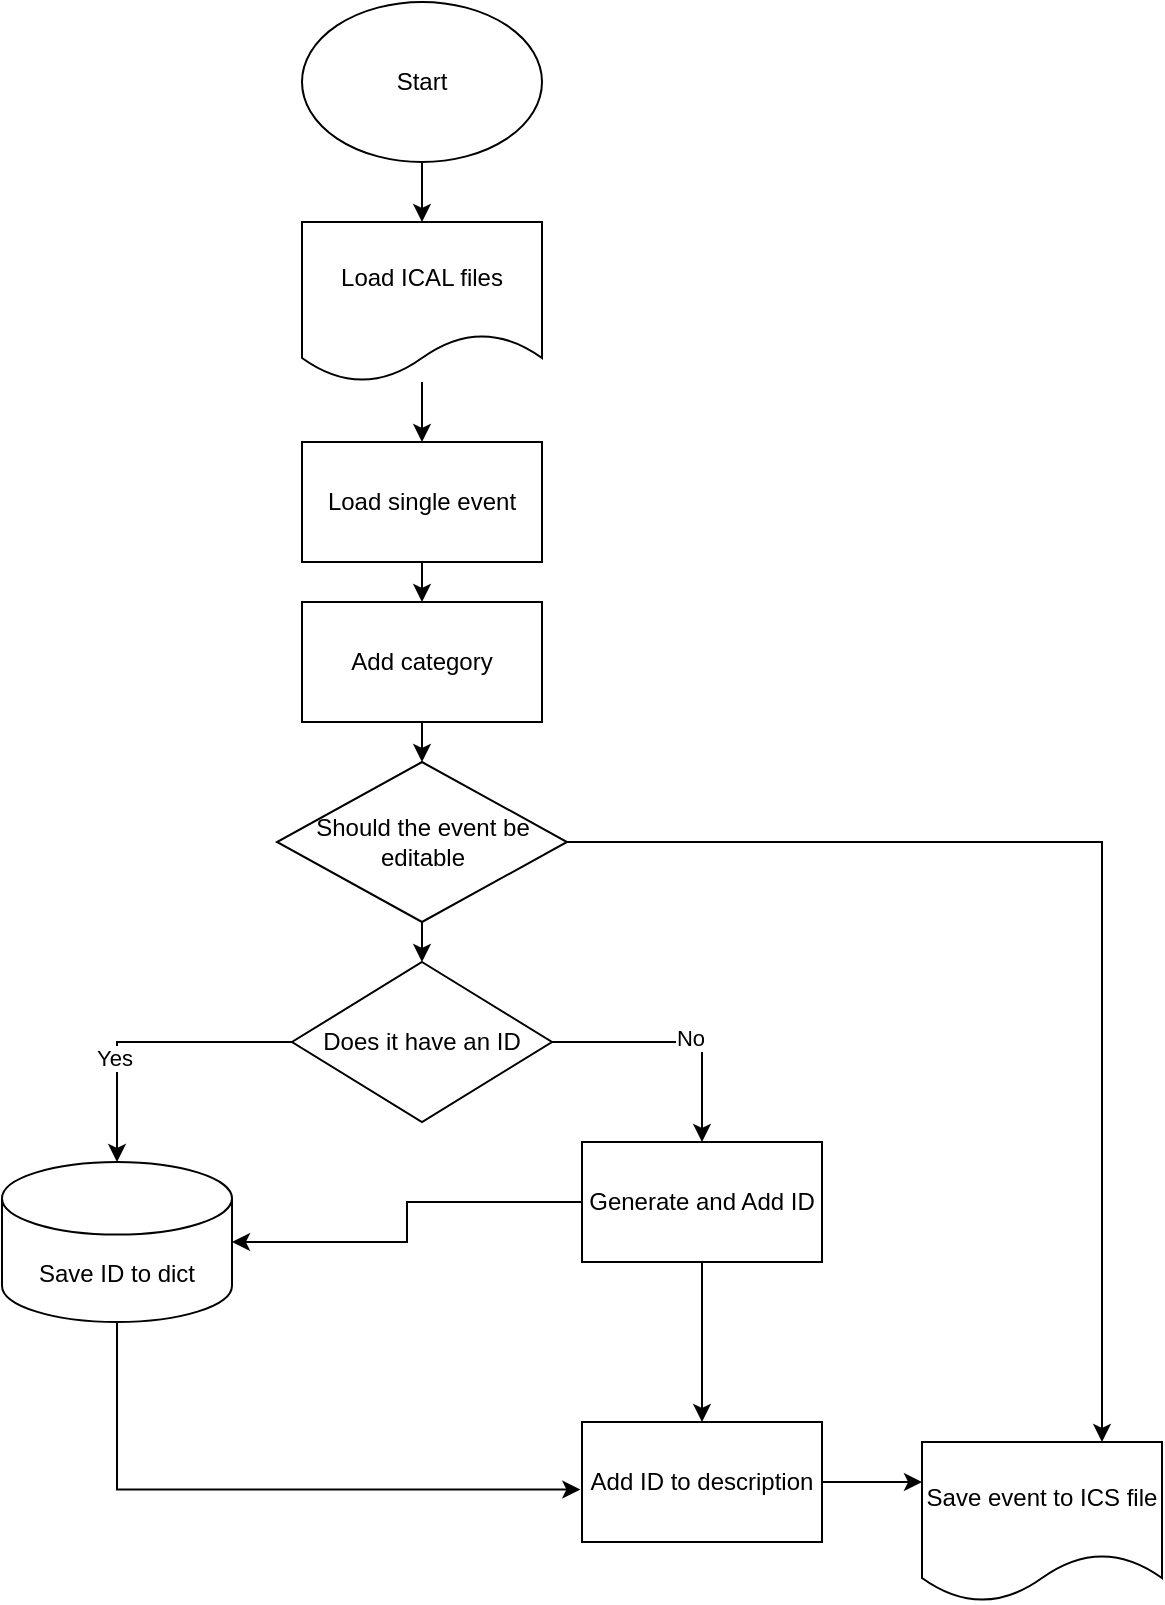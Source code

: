 <mxfile version="24.7.17" pages="3">
  <diagram name="Load ical 2 pda" id="KGHJc8oXKq7Qtk-ehbvM">
    <mxGraphModel dx="988" dy="1740" grid="1" gridSize="10" guides="1" tooltips="1" connect="1" arrows="1" fold="1" page="1" pageScale="1" pageWidth="827" pageHeight="1169" math="0" shadow="0">
      <root>
        <mxCell id="0" />
        <mxCell id="1" parent="0" />
        <mxCell id="xlkfc-KfxaTiw6dGTx92-3" value="" style="edgeStyle=orthogonalEdgeStyle;rounded=0;orthogonalLoop=1;jettySize=auto;html=1;" parent="1" source="xlkfc-KfxaTiw6dGTx92-1" target="xlkfc-KfxaTiw6dGTx92-2" edge="1">
          <mxGeometry relative="1" as="geometry" />
        </mxCell>
        <mxCell id="xlkfc-KfxaTiw6dGTx92-1" value="Start" style="ellipse;whiteSpace=wrap;html=1;" parent="1" vertex="1">
          <mxGeometry x="310" y="-30" width="120" height="80" as="geometry" />
        </mxCell>
        <mxCell id="xlkfc-KfxaTiw6dGTx92-5" value="" style="edgeStyle=orthogonalEdgeStyle;rounded=0;orthogonalLoop=1;jettySize=auto;html=1;" parent="1" source="xlkfc-KfxaTiw6dGTx92-2" target="xlkfc-KfxaTiw6dGTx92-4" edge="1">
          <mxGeometry relative="1" as="geometry" />
        </mxCell>
        <mxCell id="xlkfc-KfxaTiw6dGTx92-2" value="Load ICAL files" style="shape=document;whiteSpace=wrap;html=1;boundedLbl=1;" parent="1" vertex="1">
          <mxGeometry x="310" y="80" width="120" height="80" as="geometry" />
        </mxCell>
        <mxCell id="6VRu-ToVgBLqZKasGNIJ-2" style="edgeStyle=orthogonalEdgeStyle;rounded=0;orthogonalLoop=1;jettySize=auto;html=1;exitX=0.5;exitY=1;exitDx=0;exitDy=0;entryX=0.5;entryY=0;entryDx=0;entryDy=0;" parent="1" source="xlkfc-KfxaTiw6dGTx92-4" edge="1">
          <mxGeometry relative="1" as="geometry">
            <mxPoint x="370" y="270" as="targetPoint" />
          </mxGeometry>
        </mxCell>
        <mxCell id="xlkfc-KfxaTiw6dGTx92-4" value="Load single event" style="rounded=0;whiteSpace=wrap;html=1;" parent="1" vertex="1">
          <mxGeometry x="310" y="190" width="120" height="60" as="geometry" />
        </mxCell>
        <mxCell id="xlkfc-KfxaTiw6dGTx92-11" style="edgeStyle=orthogonalEdgeStyle;rounded=0;orthogonalLoop=1;jettySize=auto;html=1;exitX=0;exitY=0.5;exitDx=0;exitDy=0;entryX=0.5;entryY=0;entryDx=0;entryDy=0;" parent="1" source="xlkfc-KfxaTiw6dGTx92-6" target="xlkfc-KfxaTiw6dGTx92-14" edge="1">
          <mxGeometry relative="1" as="geometry">
            <mxPoint x="245" y="575" as="targetPoint" />
          </mxGeometry>
        </mxCell>
        <mxCell id="xlkfc-KfxaTiw6dGTx92-13" value="Yes" style="edgeLabel;html=1;align=center;verticalAlign=middle;resizable=0;points=[];" parent="xlkfc-KfxaTiw6dGTx92-11" vertex="1" connectable="0">
          <mxGeometry x="0.298" y="-2" relative="1" as="geometry">
            <mxPoint as="offset" />
          </mxGeometry>
        </mxCell>
        <mxCell id="xlkfc-KfxaTiw6dGTx92-6" value="Does it have an ID" style="rhombus;whiteSpace=wrap;html=1;" parent="1" vertex="1">
          <mxGeometry x="305" y="450" width="130" height="80" as="geometry" />
        </mxCell>
        <mxCell id="xlkfc-KfxaTiw6dGTx92-8" value="Save event to ICS file" style="shape=document;whiteSpace=wrap;html=1;boundedLbl=1;" parent="1" vertex="1">
          <mxGeometry x="620" y="690" width="120" height="80" as="geometry" />
        </mxCell>
        <mxCell id="xlkfc-KfxaTiw6dGTx92-14" value="Save ID to dict" style="shape=cylinder3;whiteSpace=wrap;html=1;boundedLbl=1;backgroundOutline=1;size=18.154;" parent="1" vertex="1">
          <mxGeometry x="160" y="550" width="115" height="80" as="geometry" />
        </mxCell>
        <mxCell id="xlkfc-KfxaTiw6dGTx92-17" value="" style="edgeStyle=orthogonalEdgeStyle;rounded=0;orthogonalLoop=1;jettySize=auto;html=1;exitX=1;exitY=0.5;exitDx=0;exitDy=0;" parent="1" source="xlkfc-KfxaTiw6dGTx92-6" target="xlkfc-KfxaTiw6dGTx92-19" edge="1">
          <mxGeometry relative="1" as="geometry">
            <mxPoint x="435" y="490" as="sourcePoint" />
            <mxPoint x="510" y="780" as="targetPoint" />
          </mxGeometry>
        </mxCell>
        <mxCell id="xlkfc-KfxaTiw6dGTx92-21" value="No" style="edgeLabel;html=1;align=center;verticalAlign=middle;resizable=0;points=[];" parent="xlkfc-KfxaTiw6dGTx92-17" vertex="1" connectable="0">
          <mxGeometry x="0.094" y="2" relative="1" as="geometry">
            <mxPoint as="offset" />
          </mxGeometry>
        </mxCell>
        <mxCell id="_7EldUlOoWnVr_qcqjVi-3" style="edgeStyle=orthogonalEdgeStyle;rounded=0;orthogonalLoop=1;jettySize=auto;html=1;exitX=0.5;exitY=1;exitDx=0;exitDy=0;entryX=0.5;entryY=0;entryDx=0;entryDy=0;" edge="1" parent="1" source="xlkfc-KfxaTiw6dGTx92-19" target="_7EldUlOoWnVr_qcqjVi-2">
          <mxGeometry relative="1" as="geometry" />
        </mxCell>
        <mxCell id="xlkfc-KfxaTiw6dGTx92-19" value="Generate and Add ID" style="rounded=0;whiteSpace=wrap;html=1;" parent="1" vertex="1">
          <mxGeometry x="450" y="540" width="120" height="60" as="geometry" />
        </mxCell>
        <mxCell id="6VRu-ToVgBLqZKasGNIJ-3" style="edgeStyle=orthogonalEdgeStyle;rounded=0;orthogonalLoop=1;jettySize=auto;html=1;exitX=0.5;exitY=1;exitDx=0;exitDy=0;entryX=0.5;entryY=0;entryDx=0;entryDy=0;" parent="1" source="6VRu-ToVgBLqZKasGNIJ-1" target="xlkfc-KfxaTiw6dGTx92-6" edge="1">
          <mxGeometry relative="1" as="geometry" />
        </mxCell>
        <mxCell id="0n0tIqgrPxWZMYdrbeJy-1" style="edgeStyle=orthogonalEdgeStyle;rounded=0;orthogonalLoop=1;jettySize=auto;html=1;exitX=1;exitY=0.5;exitDx=0;exitDy=0;entryX=0.75;entryY=0;entryDx=0;entryDy=0;" edge="1" parent="1" source="6VRu-ToVgBLqZKasGNIJ-1" target="xlkfc-KfxaTiw6dGTx92-8">
          <mxGeometry relative="1" as="geometry" />
        </mxCell>
        <mxCell id="6VRu-ToVgBLqZKasGNIJ-1" value="Should the event be editable" style="rhombus;whiteSpace=wrap;html=1;" parent="1" vertex="1">
          <mxGeometry x="297.5" y="350" width="145" height="80" as="geometry" />
        </mxCell>
        <mxCell id="6VRu-ToVgBLqZKasGNIJ-8" style="edgeStyle=orthogonalEdgeStyle;rounded=0;orthogonalLoop=1;jettySize=auto;html=1;exitX=0.5;exitY=1;exitDx=0;exitDy=0;entryX=0.5;entryY=0;entryDx=0;entryDy=0;" parent="1" source="6VRu-ToVgBLqZKasGNIJ-7" target="6VRu-ToVgBLqZKasGNIJ-1" edge="1">
          <mxGeometry relative="1" as="geometry" />
        </mxCell>
        <mxCell id="6VRu-ToVgBLqZKasGNIJ-7" value="Add category" style="rounded=0;whiteSpace=wrap;html=1;" parent="1" vertex="1">
          <mxGeometry x="310" y="270" width="120" height="60" as="geometry" />
        </mxCell>
        <mxCell id="_7EldUlOoWnVr_qcqjVi-1" style="edgeStyle=orthogonalEdgeStyle;rounded=0;orthogonalLoop=1;jettySize=auto;html=1;exitX=0;exitY=0.5;exitDx=0;exitDy=0;entryX=1;entryY=0.5;entryDx=0;entryDy=0;entryPerimeter=0;" edge="1" parent="1" source="xlkfc-KfxaTiw6dGTx92-19" target="xlkfc-KfxaTiw6dGTx92-14">
          <mxGeometry relative="1" as="geometry" />
        </mxCell>
        <mxCell id="_7EldUlOoWnVr_qcqjVi-4" style="edgeStyle=orthogonalEdgeStyle;rounded=0;orthogonalLoop=1;jettySize=auto;html=1;exitX=1;exitY=0.5;exitDx=0;exitDy=0;entryX=0;entryY=0.25;entryDx=0;entryDy=0;" edge="1" parent="1" source="_7EldUlOoWnVr_qcqjVi-2" target="xlkfc-KfxaTiw6dGTx92-8">
          <mxGeometry relative="1" as="geometry" />
        </mxCell>
        <mxCell id="_7EldUlOoWnVr_qcqjVi-2" value="Add ID to description" style="rounded=0;whiteSpace=wrap;html=1;" vertex="1" parent="1">
          <mxGeometry x="450" y="680" width="120" height="60" as="geometry" />
        </mxCell>
        <mxCell id="_7EldUlOoWnVr_qcqjVi-5" style="edgeStyle=orthogonalEdgeStyle;rounded=0;orthogonalLoop=1;jettySize=auto;html=1;exitX=0.5;exitY=1;exitDx=0;exitDy=0;exitPerimeter=0;entryX=-0.007;entryY=0.563;entryDx=0;entryDy=0;entryPerimeter=0;" edge="1" parent="1" source="xlkfc-KfxaTiw6dGTx92-14" target="_7EldUlOoWnVr_qcqjVi-2">
          <mxGeometry relative="1" as="geometry" />
        </mxCell>
      </root>
    </mxGraphModel>
  </diagram>
  <diagram id="fiTGhadwW44tlcgbOGuI" name="Sync pda">
    <mxGraphModel dx="594" dy="1711" grid="1" gridSize="10" guides="1" tooltips="1" connect="1" arrows="1" fold="1" page="1" pageScale="1" pageWidth="827" pageHeight="1169" math="0" shadow="0">
      <root>
        <mxCell id="0" />
        <mxCell id="1" parent="0" />
        <mxCell id="jdSR-VRuaLXUiAP0fNDn-4" style="edgeStyle=orthogonalEdgeStyle;rounded=0;orthogonalLoop=1;jettySize=auto;html=1;exitX=0.5;exitY=1;exitDx=0;exitDy=0;entryX=0.5;entryY=0;entryDx=0;entryDy=0;" parent="1" source="jdSR-VRuaLXUiAP0fNDn-2" target="jdSR-VRuaLXUiAP0fNDn-3" edge="1">
          <mxGeometry relative="1" as="geometry" />
        </mxCell>
        <mxCell id="jdSR-VRuaLXUiAP0fNDn-2" value="Sync calendar to PDA" style="ellipse;whiteSpace=wrap;html=1;" parent="1" vertex="1">
          <mxGeometry x="90" y="100" width="120" height="80" as="geometry" />
        </mxCell>
        <mxCell id="jdSR-VRuaLXUiAP0fNDn-6" style="edgeStyle=orthogonalEdgeStyle;rounded=0;orthogonalLoop=1;jettySize=auto;html=1;exitX=0.5;exitY=1;exitDx=0;exitDy=0;entryX=0.5;entryY=0;entryDx=0;entryDy=0;" parent="1" source="jdSR-VRuaLXUiAP0fNDn-3" target="jdSR-VRuaLXUiAP0fNDn-5" edge="1">
          <mxGeometry relative="1" as="geometry" />
        </mxCell>
        <mxCell id="jdSR-VRuaLXUiAP0fNDn-3" value="Create individual ICS files, with random names, but assigned ID&#39;s" style="rounded=0;whiteSpace=wrap;html=1;" parent="1" vertex="1">
          <mxGeometry x="90" y="210" width="120" height="60" as="geometry" />
        </mxCell>
        <mxCell id="jdSR-VRuaLXUiAP0fNDn-8" style="edgeStyle=orthogonalEdgeStyle;rounded=0;orthogonalLoop=1;jettySize=auto;html=1;exitX=0.5;exitY=1;exitDx=0;exitDy=0;entryX=0.5;entryY=0;entryDx=0;entryDy=0;" parent="1" source="jdSR-VRuaLXUiAP0fNDn-5" target="jdSR-VRuaLXUiAP0fNDn-7" edge="1">
          <mxGeometry relative="1" as="geometry" />
        </mxCell>
        <mxCell id="jdSR-VRuaLXUiAP0fNDn-5" value="Sync these files from folder 1 to pda" style="rounded=0;whiteSpace=wrap;html=1;" parent="1" vertex="1">
          <mxGeometry x="90" y="310" width="120" height="60" as="geometry" />
        </mxCell>
        <mxCell id="jdSR-VRuaLXUiAP0fNDn-7" value="Sync PDA to folder 2" style="rounded=0;whiteSpace=wrap;html=1;" parent="1" vertex="1">
          <mxGeometry x="90" y="410" width="120" height="60" as="geometry" />
        </mxCell>
        <mxCell id="jdSR-VRuaLXUiAP0fNDn-12" style="edgeStyle=orthogonalEdgeStyle;rounded=0;orthogonalLoop=1;jettySize=auto;html=1;exitX=0.5;exitY=1;exitDx=0;exitDy=0;entryX=0.5;entryY=0;entryDx=0;entryDy=0;" parent="1" source="jdSR-VRuaLXUiAP0fNDn-10" target="jdSR-VRuaLXUiAP0fNDn-11" edge="1">
          <mxGeometry relative="1" as="geometry" />
        </mxCell>
        <mxCell id="jdSR-VRuaLXUiAP0fNDn-10" value="Sync changes from PDA to cal" style="ellipse;whiteSpace=wrap;html=1;" parent="1" vertex="1">
          <mxGeometry x="290" y="100" width="120" height="80" as="geometry" />
        </mxCell>
        <mxCell id="jdSR-VRuaLXUiAP0fNDn-28" value="" style="edgeStyle=orthogonalEdgeStyle;rounded=0;orthogonalLoop=1;jettySize=auto;html=1;" parent="1" source="jdSR-VRuaLXUiAP0fNDn-11" target="jdSR-VRuaLXUiAP0fNDn-13" edge="1">
          <mxGeometry relative="1" as="geometry" />
        </mxCell>
        <mxCell id="jdSR-VRuaLXUiAP0fNDn-11" value="&lt;div&gt;Recreate folder 2 sync&lt;/div&gt;Sync PDA to folder 2" style="rounded=0;whiteSpace=wrap;html=1;" parent="1" vertex="1">
          <mxGeometry x="290" y="210" width="120" height="60" as="geometry" />
        </mxCell>
        <mxCell id="jdSR-VRuaLXUiAP0fNDn-17" value="" style="edgeStyle=orthogonalEdgeStyle;rounded=0;orthogonalLoop=1;jettySize=auto;html=1;" parent="1" source="jdSR-VRuaLXUiAP0fNDn-13" target="jdSR-VRuaLXUiAP0fNDn-14" edge="1">
          <mxGeometry relative="1" as="geometry" />
        </mxCell>
        <mxCell id="jdSR-VRuaLXUiAP0fNDn-13" value="Check next file" style="rounded=0;whiteSpace=wrap;html=1;" parent="1" vertex="1">
          <mxGeometry x="290" y="290" width="120" height="60" as="geometry" />
        </mxCell>
        <mxCell id="jdSR-VRuaLXUiAP0fNDn-18" value="" style="edgeStyle=orthogonalEdgeStyle;rounded=0;orthogonalLoop=1;jettySize=auto;html=1;" parent="1" source="jdSR-VRuaLXUiAP0fNDn-14" target="jdSR-VRuaLXUiAP0fNDn-16" edge="1">
          <mxGeometry relative="1" as="geometry" />
        </mxCell>
        <mxCell id="jdSR-VRuaLXUiAP0fNDn-19" value="yes" style="edgeLabel;html=1;align=center;verticalAlign=middle;resizable=0;points=[];" parent="jdSR-VRuaLXUiAP0fNDn-18" vertex="1" connectable="0">
          <mxGeometry x="-0.774" y="1" relative="1" as="geometry">
            <mxPoint as="offset" />
          </mxGeometry>
        </mxCell>
        <mxCell id="jdSR-VRuaLXUiAP0fNDn-14" value="Is it known and RW" style="rhombus;whiteSpace=wrap;html=1;" parent="1" vertex="1">
          <mxGeometry x="310" y="390" width="80" height="80" as="geometry" />
        </mxCell>
        <mxCell id="jdSR-VRuaLXUiAP0fNDn-15" value="Hash it" style="rounded=0;whiteSpace=wrap;html=1;" parent="1" vertex="1">
          <mxGeometry x="290" y="500" width="120" height="60" as="geometry" />
        </mxCell>
        <mxCell id="jdSR-VRuaLXUiAP0fNDn-22" value="" style="edgeStyle=orthogonalEdgeStyle;rounded=0;orthogonalLoop=1;jettySize=auto;html=1;" parent="1" source="jdSR-VRuaLXUiAP0fNDn-16" target="jdSR-VRuaLXUiAP0fNDn-20" edge="1">
          <mxGeometry relative="1" as="geometry" />
        </mxCell>
        <mxCell id="jdSR-VRuaLXUiAP0fNDn-25" value="No" style="edgeLabel;html=1;align=center;verticalAlign=middle;resizable=0;points=[];" parent="jdSR-VRuaLXUiAP0fNDn-22" vertex="1" connectable="0">
          <mxGeometry x="-0.698" y="-2" relative="1" as="geometry">
            <mxPoint as="offset" />
          </mxGeometry>
        </mxCell>
        <mxCell id="jdSR-VRuaLXUiAP0fNDn-23" style="edgeStyle=orthogonalEdgeStyle;rounded=0;orthogonalLoop=1;jettySize=auto;html=1;exitX=0;exitY=0.5;exitDx=0;exitDy=0;entryX=0;entryY=0.5;entryDx=0;entryDy=0;" parent="1" source="jdSR-VRuaLXUiAP0fNDn-16" target="jdSR-VRuaLXUiAP0fNDn-13" edge="1">
          <mxGeometry relative="1" as="geometry" />
        </mxCell>
        <mxCell id="jdSR-VRuaLXUiAP0fNDn-24" value="Yes" style="edgeLabel;html=1;align=center;verticalAlign=middle;resizable=0;points=[];" parent="jdSR-VRuaLXUiAP0fNDn-23" vertex="1" connectable="0">
          <mxGeometry x="-0.2" y="2" relative="1" as="geometry">
            <mxPoint as="offset" />
          </mxGeometry>
        </mxCell>
        <mxCell id="jdSR-VRuaLXUiAP0fNDn-16" value="Is hash same" style="rhombus;whiteSpace=wrap;html=1;" parent="1" vertex="1">
          <mxGeometry x="310" y="585" width="80" height="80" as="geometry" />
        </mxCell>
        <mxCell id="jdSR-VRuaLXUiAP0fNDn-27" style="edgeStyle=orthogonalEdgeStyle;rounded=0;orthogonalLoop=1;jettySize=auto;html=1;exitX=0;exitY=0.5;exitDx=0;exitDy=0;entryX=0;entryY=0.25;entryDx=0;entryDy=0;" parent="1" source="jdSR-VRuaLXUiAP0fNDn-20" target="jdSR-VRuaLXUiAP0fNDn-13" edge="1">
          <mxGeometry relative="1" as="geometry">
            <Array as="points">
              <mxPoint x="250" y="720" />
              <mxPoint x="250" y="305" />
            </Array>
          </mxGeometry>
        </mxCell>
        <mxCell id="jdSR-VRuaLXUiAP0fNDn-20" value="Mark entry as changed" style="rounded=0;whiteSpace=wrap;html=1;" parent="1" vertex="1">
          <mxGeometry x="290" y="690" width="120" height="60" as="geometry" />
        </mxCell>
        <mxCell id="jdSR-VRuaLXUiAP0fNDn-26" style="edgeStyle=orthogonalEdgeStyle;rounded=0;orthogonalLoop=1;jettySize=auto;html=1;exitX=1;exitY=0.5;exitDx=0;exitDy=0;entryX=1.004;entryY=0.588;entryDx=0;entryDy=0;entryPerimeter=0;" parent="1" source="jdSR-VRuaLXUiAP0fNDn-14" target="jdSR-VRuaLXUiAP0fNDn-20" edge="1">
          <mxGeometry relative="1" as="geometry" />
        </mxCell>
        <mxCell id="jdSR-VRuaLXUiAP0fNDn-33" value="" style="edgeStyle=orthogonalEdgeStyle;rounded=0;orthogonalLoop=1;jettySize=auto;html=1;" parent="1" source="jdSR-VRuaLXUiAP0fNDn-29" target="jdSR-VRuaLXUiAP0fNDn-30" edge="1">
          <mxGeometry relative="1" as="geometry" />
        </mxCell>
        <mxCell id="jdSR-VRuaLXUiAP0fNDn-29" value="Sync all new calendar entries to PDA" style="ellipse;whiteSpace=wrap;html=1;" parent="1" vertex="1">
          <mxGeometry x="540" y="100" width="120" height="80" as="geometry" />
        </mxCell>
        <mxCell id="jdSR-VRuaLXUiAP0fNDn-35" value="" style="edgeStyle=orthogonalEdgeStyle;rounded=0;orthogonalLoop=1;jettySize=auto;html=1;" parent="1" source="jdSR-VRuaLXUiAP0fNDn-30" target="jdSR-VRuaLXUiAP0fNDn-31" edge="1">
          <mxGeometry relative="1" as="geometry" />
        </mxCell>
        <mxCell id="jdSR-VRuaLXUiAP0fNDn-30" value="&lt;div&gt;Recreate folder 2 sync&lt;br&gt;&lt;/div&gt;Sync PDA to folder 2" style="rounded=0;whiteSpace=wrap;html=1;" parent="1" vertex="1">
          <mxGeometry x="540" y="210" width="120" height="60" as="geometry" />
        </mxCell>
        <mxCell id="jdSR-VRuaLXUiAP0fNDn-36" value="" style="edgeStyle=orthogonalEdgeStyle;rounded=0;orthogonalLoop=1;jettySize=auto;html=1;" parent="1" source="jdSR-VRuaLXUiAP0fNDn-31" target="jdSR-VRuaLXUiAP0fNDn-32" edge="1">
          <mxGeometry relative="1" as="geometry" />
        </mxCell>
        <mxCell id="jdSR-VRuaLXUiAP0fNDn-31" value="Remove all entries from folder 2" style="rounded=0;whiteSpace=wrap;html=1;" parent="1" vertex="1">
          <mxGeometry x="540" y="310" width="120" height="60" as="geometry" />
        </mxCell>
        <mxCell id="jdSR-VRuaLXUiAP0fNDn-39" style="edgeStyle=orthogonalEdgeStyle;rounded=0;orthogonalLoop=1;jettySize=auto;html=1;exitX=0.5;exitY=1;exitDx=0;exitDy=0;entryX=0.5;entryY=0;entryDx=0;entryDy=0;" parent="1" source="jdSR-VRuaLXUiAP0fNDn-32" target="jdSR-VRuaLXUiAP0fNDn-38" edge="1">
          <mxGeometry relative="1" as="geometry" />
        </mxCell>
        <mxCell id="jdSR-VRuaLXUiAP0fNDn-32" value="Sync PDA to folder 2" style="rounded=0;whiteSpace=wrap;html=1;" parent="1" vertex="1">
          <mxGeometry x="540" y="400" width="120" height="60" as="geometry" />
        </mxCell>
        <mxCell id="jdSR-VRuaLXUiAP0fNDn-40" style="edgeStyle=orthogonalEdgeStyle;rounded=0;orthogonalLoop=1;jettySize=auto;html=1;exitX=0;exitY=0.5;exitDx=0;exitDy=0;entryX=0.5;entryY=0;entryDx=0;entryDy=0;" parent="1" source="jdSR-VRuaLXUiAP0fNDn-38" target="jdSR-VRuaLXUiAP0fNDn-2" edge="1">
          <mxGeometry relative="1" as="geometry">
            <Array as="points">
              <mxPoint x="480" y="530" />
              <mxPoint x="480" y="80" />
              <mxPoint x="150" y="80" />
            </Array>
          </mxGeometry>
        </mxCell>
        <mxCell id="jdSR-VRuaLXUiAP0fNDn-38" value="Remove all entries from folder 1" style="rounded=0;whiteSpace=wrap;html=1;" parent="1" vertex="1">
          <mxGeometry x="540" y="500" width="120" height="60" as="geometry" />
        </mxCell>
      </root>
    </mxGraphModel>
  </diagram>
  <diagram id="rIpghzvOd1mecNdJ3WQ_" name="Get updates">
    <mxGraphModel dx="691" dy="400" grid="1" gridSize="10" guides="1" tooltips="1" connect="1" arrows="1" fold="1" page="1" pageScale="1" pageWidth="827" pageHeight="1169" math="0" shadow="0">
      <root>
        <mxCell id="0" />
        <mxCell id="1" parent="0" />
      </root>
    </mxGraphModel>
  </diagram>
</mxfile>
